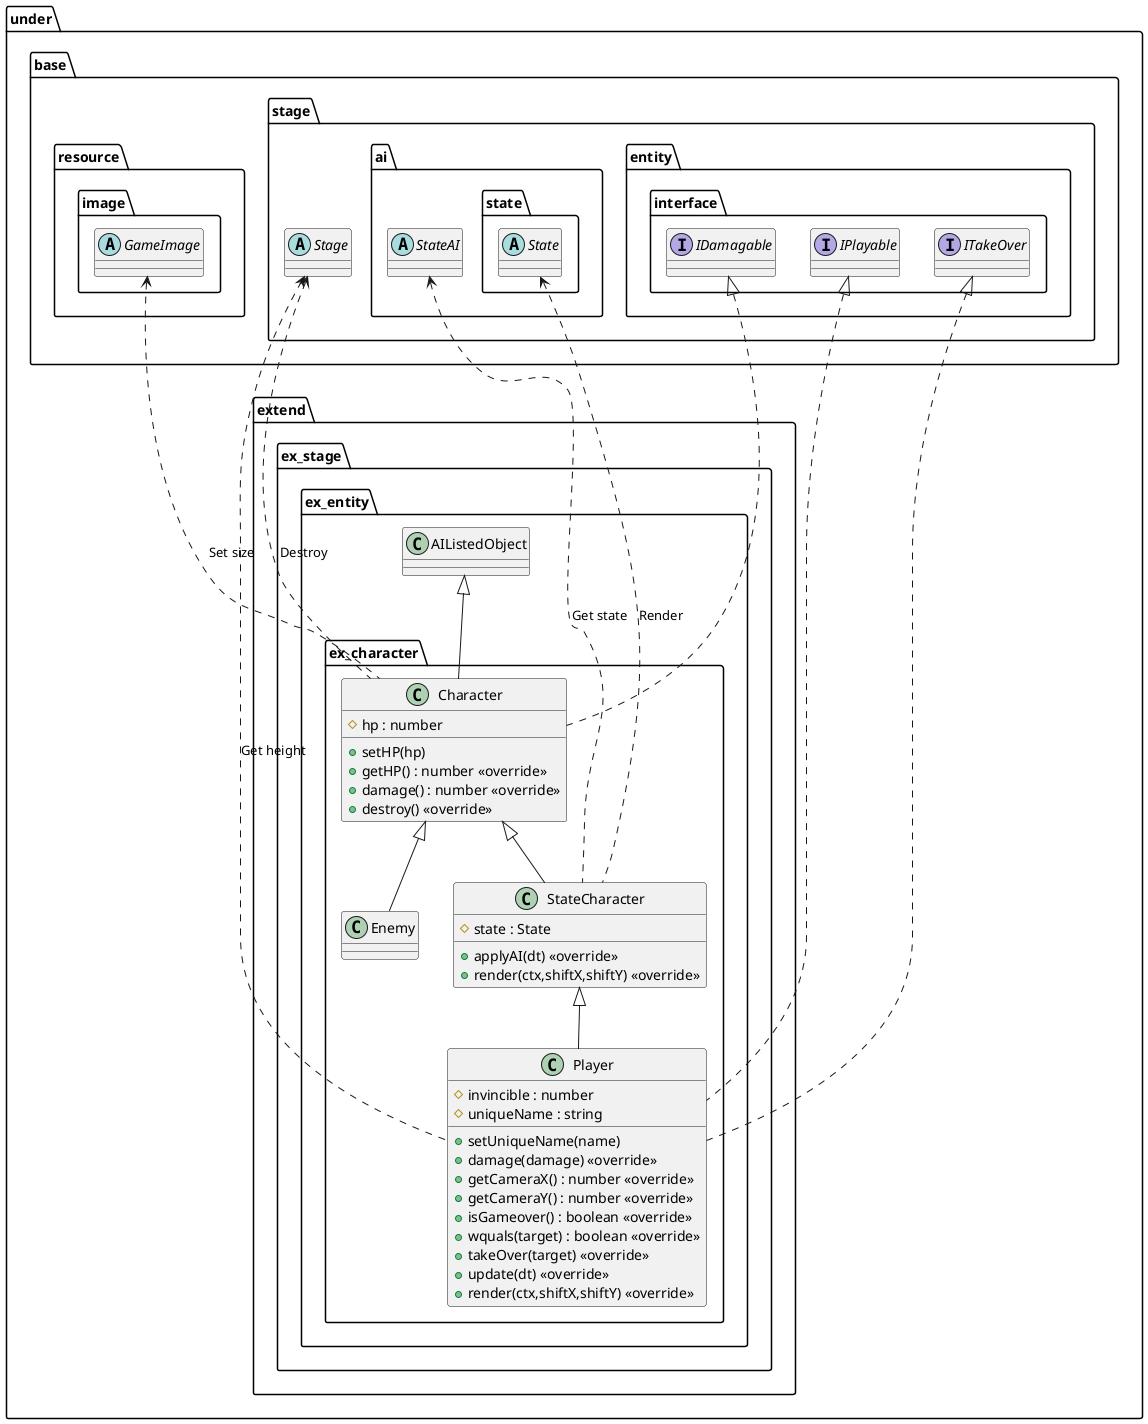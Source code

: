 @startuml EntityExtendCharacter
package under {
    package extend {
        package ex_stage {
            package ex_entity {
                package ex_character {
                    class Character {
                        #hp : number
                        +setHP(hp)
                        +getHP() : number <<override>>
                        +damage() : number <<override>>
                        +destroy() <<override>>
                    }
                    class StateCharacter {
                        #state : State
                        +applyAI(dt) <<override>>
                        +render(ctx,shiftX,shiftY) <<override>>
                    }
                    class Enemy
                    class Player {
                        #invincible : number
                        #uniqueName : string
                        +setUniqueName(name)
                        +damage(damage) <<override>>
                        +getCameraX() : number <<override>>
                        +getCameraY() : number <<override>>
                        +isGameover() : boolean <<override>>
                        +wquals(target) : boolean <<override>>
                        +takeOver(target) <<override>>
                        +update(dt) <<override>>
                        +render(ctx,shiftX,shiftY) <<override>>
                    }
                }
            }
        }
    }
}

package under {
    package base {
        package resource {
            package image {
                abstract GameImage
            }
        }
        package stage {
            abstract Stage
            package ai {
                abstract StateAI
                package state {
                    abstract State
                }
            }
            package entity {
                package interface {
                    interface IDamagable
                    interface IPlayable
                    interface ITakeOver
                }
            }
        }
    }
}

package under {
    package extend {
        package ex_stage {
            package ex_entity {
                class AIListedObject
            }
        }
    }
}

Stage <... Character : Destroy
GameImage <... Character : Set size
StateAI <... StateCharacter : Get state
State <... StateCharacter : Render

Stage <... Player : Get height

AIListedObject <|-- Character
IDamagable <|.. Character
Character <|-- StateCharacter
StateCharacter <|-- Player
IPlayable <|.. Player
ITakeOver <|.. Player
Character <|-- Enemy

@enduml
